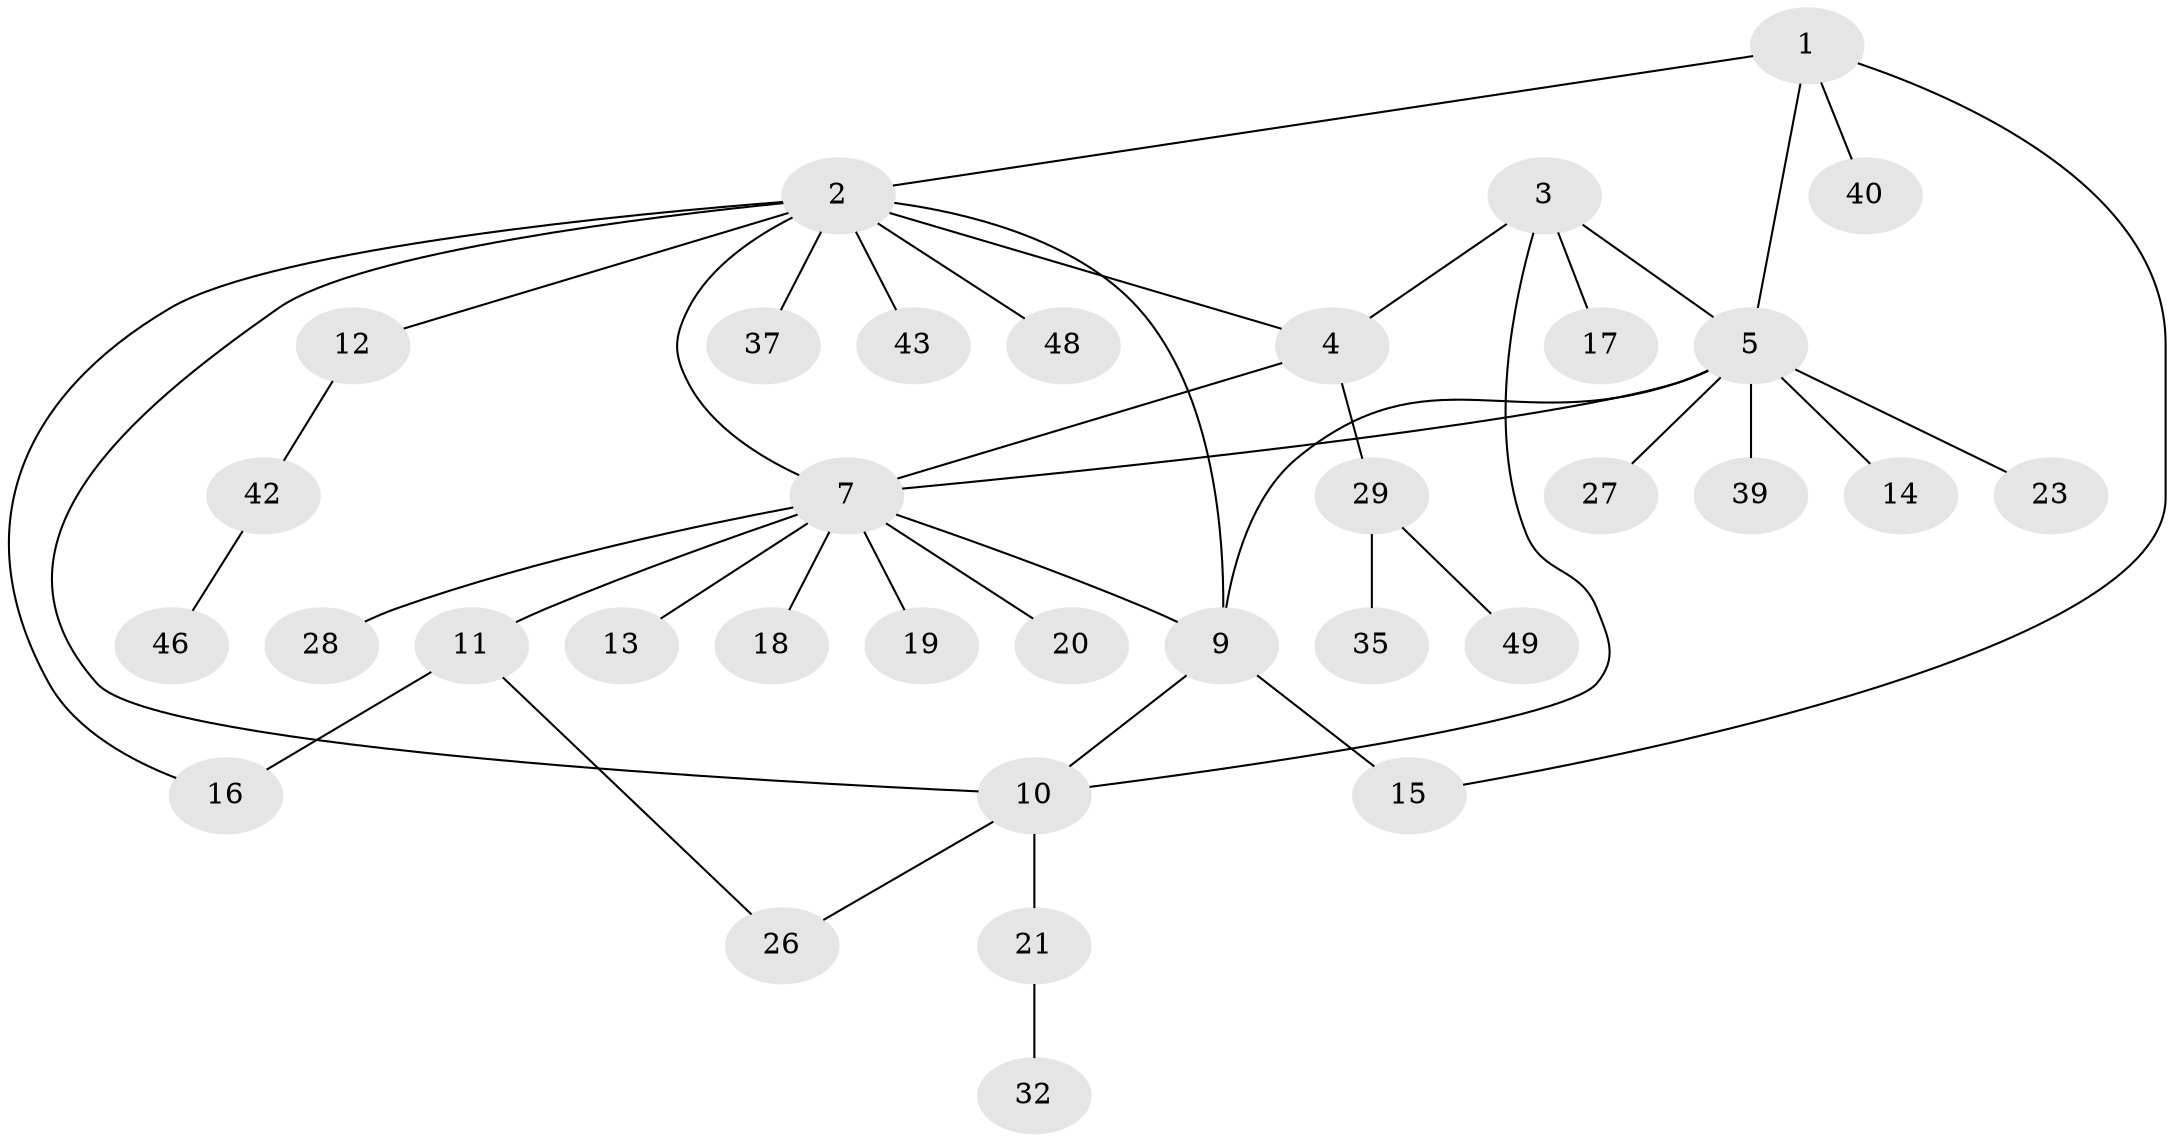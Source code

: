 // original degree distribution, {5: 0.10204081632653061, 10: 0.02040816326530612, 6: 0.02040816326530612, 4: 0.08163265306122448, 8: 0.02040816326530612, 2: 0.24489795918367346, 1: 0.4897959183673469, 3: 0.02040816326530612}
// Generated by graph-tools (version 1.1) at 2025/11/02/27/25 16:11:37]
// undirected, 34 vertices, 43 edges
graph export_dot {
graph [start="1"]
  node [color=gray90,style=filled];
  1 [super="+25"];
  2 [super="+45"];
  3 [super="+33"];
  4 [super="+22"];
  5 [super="+6"];
  7 [super="+8"];
  9 [super="+30"];
  10;
  11 [super="+41"];
  12;
  13 [super="+24"];
  14;
  15;
  16;
  17;
  18;
  19;
  20;
  21 [super="+34"];
  23;
  26 [super="+47"];
  27 [super="+36"];
  28 [super="+38"];
  29 [super="+31"];
  32;
  35;
  37;
  39;
  40;
  42 [super="+44"];
  43;
  46;
  48;
  49;
  1 -- 2;
  1 -- 5;
  1 -- 15;
  1 -- 40;
  2 -- 4;
  2 -- 7;
  2 -- 10;
  2 -- 12;
  2 -- 37;
  2 -- 43;
  2 -- 48;
  2 -- 16;
  2 -- 9;
  3 -- 4;
  3 -- 5;
  3 -- 10;
  3 -- 17;
  4 -- 29;
  4 -- 7;
  5 -- 23;
  5 -- 27;
  5 -- 39;
  5 -- 9;
  5 -- 14;
  5 -- 7;
  7 -- 9;
  7 -- 11;
  7 -- 13;
  7 -- 18;
  7 -- 19;
  7 -- 20;
  7 -- 28;
  9 -- 10;
  9 -- 15;
  10 -- 21;
  10 -- 26;
  11 -- 16;
  11 -- 26;
  12 -- 42;
  21 -- 32;
  29 -- 35;
  29 -- 49;
  42 -- 46;
}
